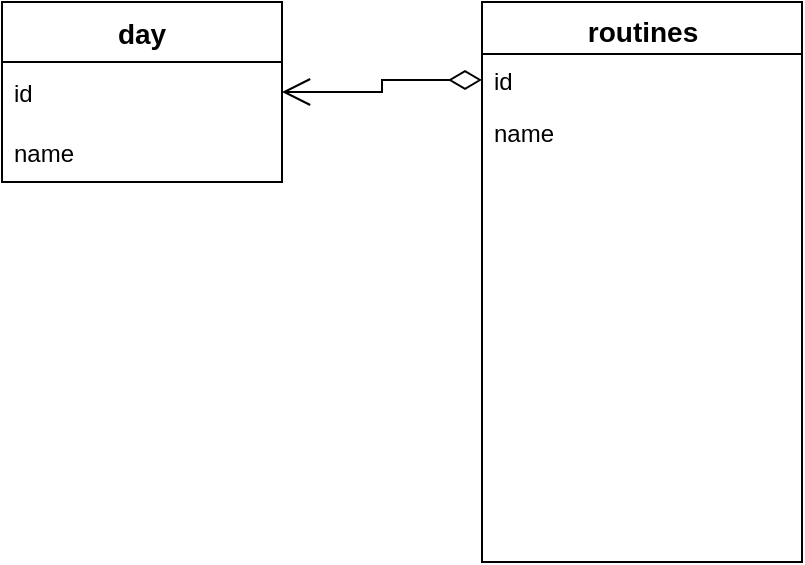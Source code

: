 <mxfile version="15.8.7" type="device"><diagram name="Page-1" id="9f46799a-70d6-7492-0946-bef42562c5a5"><mxGraphModel dx="732" dy="781" grid="1" gridSize="10" guides="1" tooltips="1" connect="1" arrows="1" fold="1" page="1" pageScale="1" pageWidth="1100" pageHeight="850" background="none" math="0" shadow="0"><root><mxCell id="0"/><mxCell id="1" parent="0"/><mxCell id="78961159f06e98e8-17" value="routines" style="swimlane;html=1;fontStyle=1;align=center;verticalAlign=top;childLayout=stackLayout;horizontal=1;startSize=26;horizontalStack=0;resizeParent=1;resizeLast=0;collapsible=1;marginBottom=0;swimlaneFillColor=#ffffff;rounded=0;shadow=0;comic=0;labelBackgroundColor=none;strokeWidth=1;fillColor=none;fontFamily=Helvetica;fontSize=14;expand=1;" parent="1" vertex="1"><mxGeometry x="280" y="40" width="160" height="280" as="geometry"/></mxCell><mxCell id="78961159f06e98e8-21" value="id" style="text;html=1;strokeColor=none;fillColor=none;align=left;verticalAlign=top;spacingLeft=4;spacingRight=4;whiteSpace=wrap;overflow=hidden;rotatable=0;points=[[0,0.5],[1,0.5]];portConstraint=eastwest;" parent="78961159f06e98e8-17" vertex="1"><mxGeometry y="26" width="160" height="26" as="geometry"/></mxCell><mxCell id="78961159f06e98e8-23" value="name" style="text;html=1;strokeColor=none;fillColor=none;align=left;verticalAlign=top;spacingLeft=4;spacingRight=4;whiteSpace=wrap;overflow=hidden;rotatable=0;points=[[0,0.5],[1,0.5]];portConstraint=eastwest;" parent="78961159f06e98e8-17" vertex="1"><mxGeometry y="52" width="160" height="26" as="geometry"/></mxCell><mxCell id="NgGInWAuXAizzc_Rb6Kc-6" value="day" style="swimlane;fontStyle=1;childLayout=stackLayout;horizontal=1;startSize=30;horizontalStack=0;resizeParent=1;resizeParentMax=0;resizeLast=0;collapsible=1;marginBottom=0;fontSize=14;fontFamily=Helvetica;" vertex="1" parent="1"><mxGeometry x="40" y="40" width="140" height="90" as="geometry"/></mxCell><mxCell id="NgGInWAuXAizzc_Rb6Kc-7" value="id" style="text;strokeColor=none;fillColor=none;align=left;verticalAlign=middle;spacingLeft=4;spacingRight=4;overflow=hidden;points=[[0,0.5],[1,0.5]];portConstraint=eastwest;rotatable=0;" vertex="1" parent="NgGInWAuXAizzc_Rb6Kc-6"><mxGeometry y="30" width="140" height="30" as="geometry"/></mxCell><mxCell id="NgGInWAuXAizzc_Rb6Kc-8" value="name" style="text;strokeColor=none;fillColor=none;align=left;verticalAlign=middle;spacingLeft=4;spacingRight=4;overflow=hidden;points=[[0,0.5],[1,0.5]];portConstraint=eastwest;rotatable=0;" vertex="1" parent="NgGInWAuXAizzc_Rb6Kc-6"><mxGeometry y="60" width="140" height="30" as="geometry"/></mxCell><mxCell id="NgGInWAuXAizzc_Rb6Kc-13" value="" style="endArrow=open;html=1;endSize=12;startArrow=diamondThin;startSize=14;startFill=0;edgeStyle=orthogonalEdgeStyle;rounded=0;fontFamily=Helvetica;fontSize=14;entryX=1;entryY=0.5;entryDx=0;entryDy=0;exitX=0;exitY=0.5;exitDx=0;exitDy=0;fontStyle=0;arcSize=20;" edge="1" parent="1" source="78961159f06e98e8-21" target="NgGInWAuXAizzc_Rb6Kc-7"><mxGeometry relative="1" as="geometry"><mxPoint x="350" y="280" as="sourcePoint"/><mxPoint x="590" y="280" as="targetPoint"/></mxGeometry></mxCell></root></mxGraphModel></diagram></mxfile>